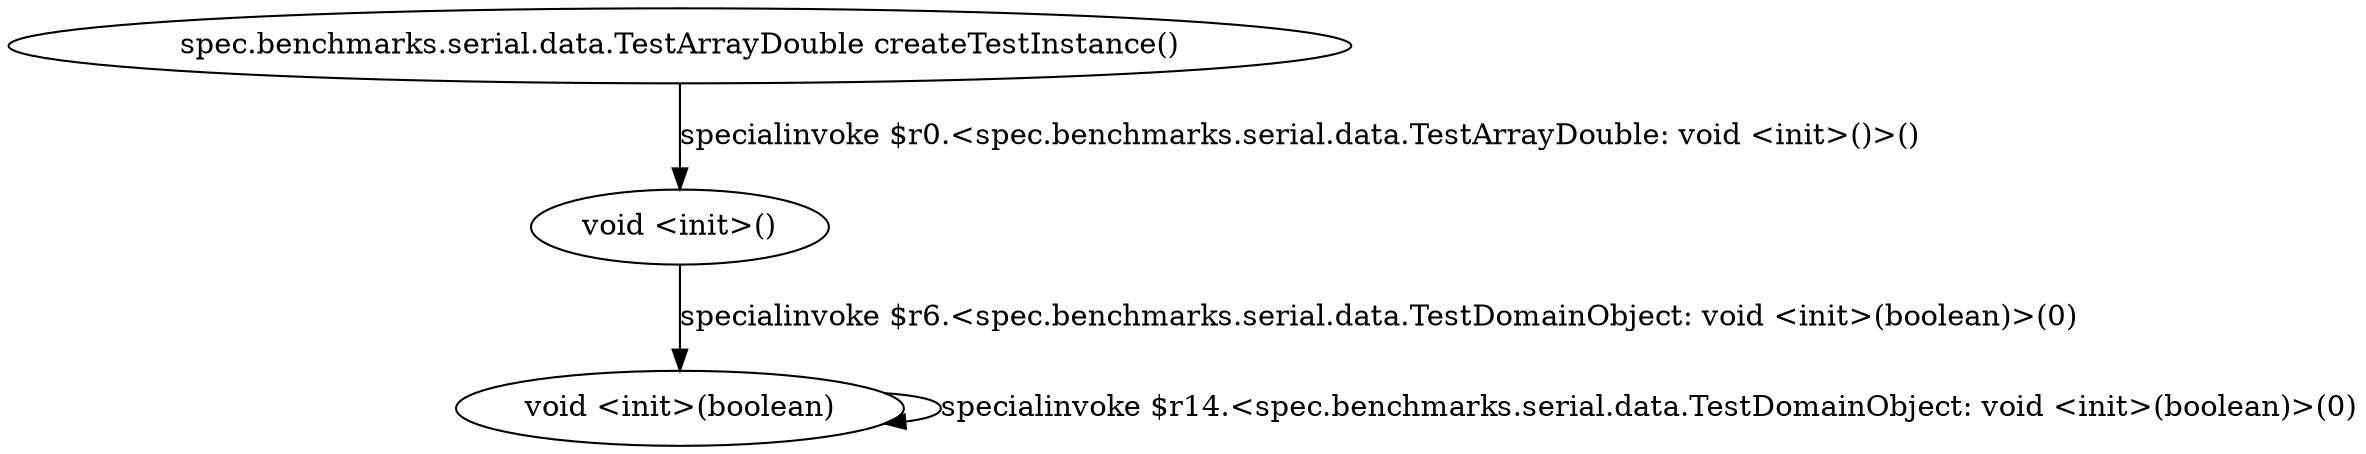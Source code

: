 digraph g {
2[label="void <init>(boolean)"]
1[label="void <init>()"]
0[label="spec.benchmarks.serial.data.TestArrayDouble createTestInstance()"]
0->1[label="specialinvoke $r0.<spec.benchmarks.serial.data.TestArrayDouble: void <init>()>()"]
1->2[label="specialinvoke $r6.<spec.benchmarks.serial.data.TestDomainObject: void <init>(boolean)>(0)"]
2->2[label="specialinvoke $r14.<spec.benchmarks.serial.data.TestDomainObject: void <init>(boolean)>(0)"]
}